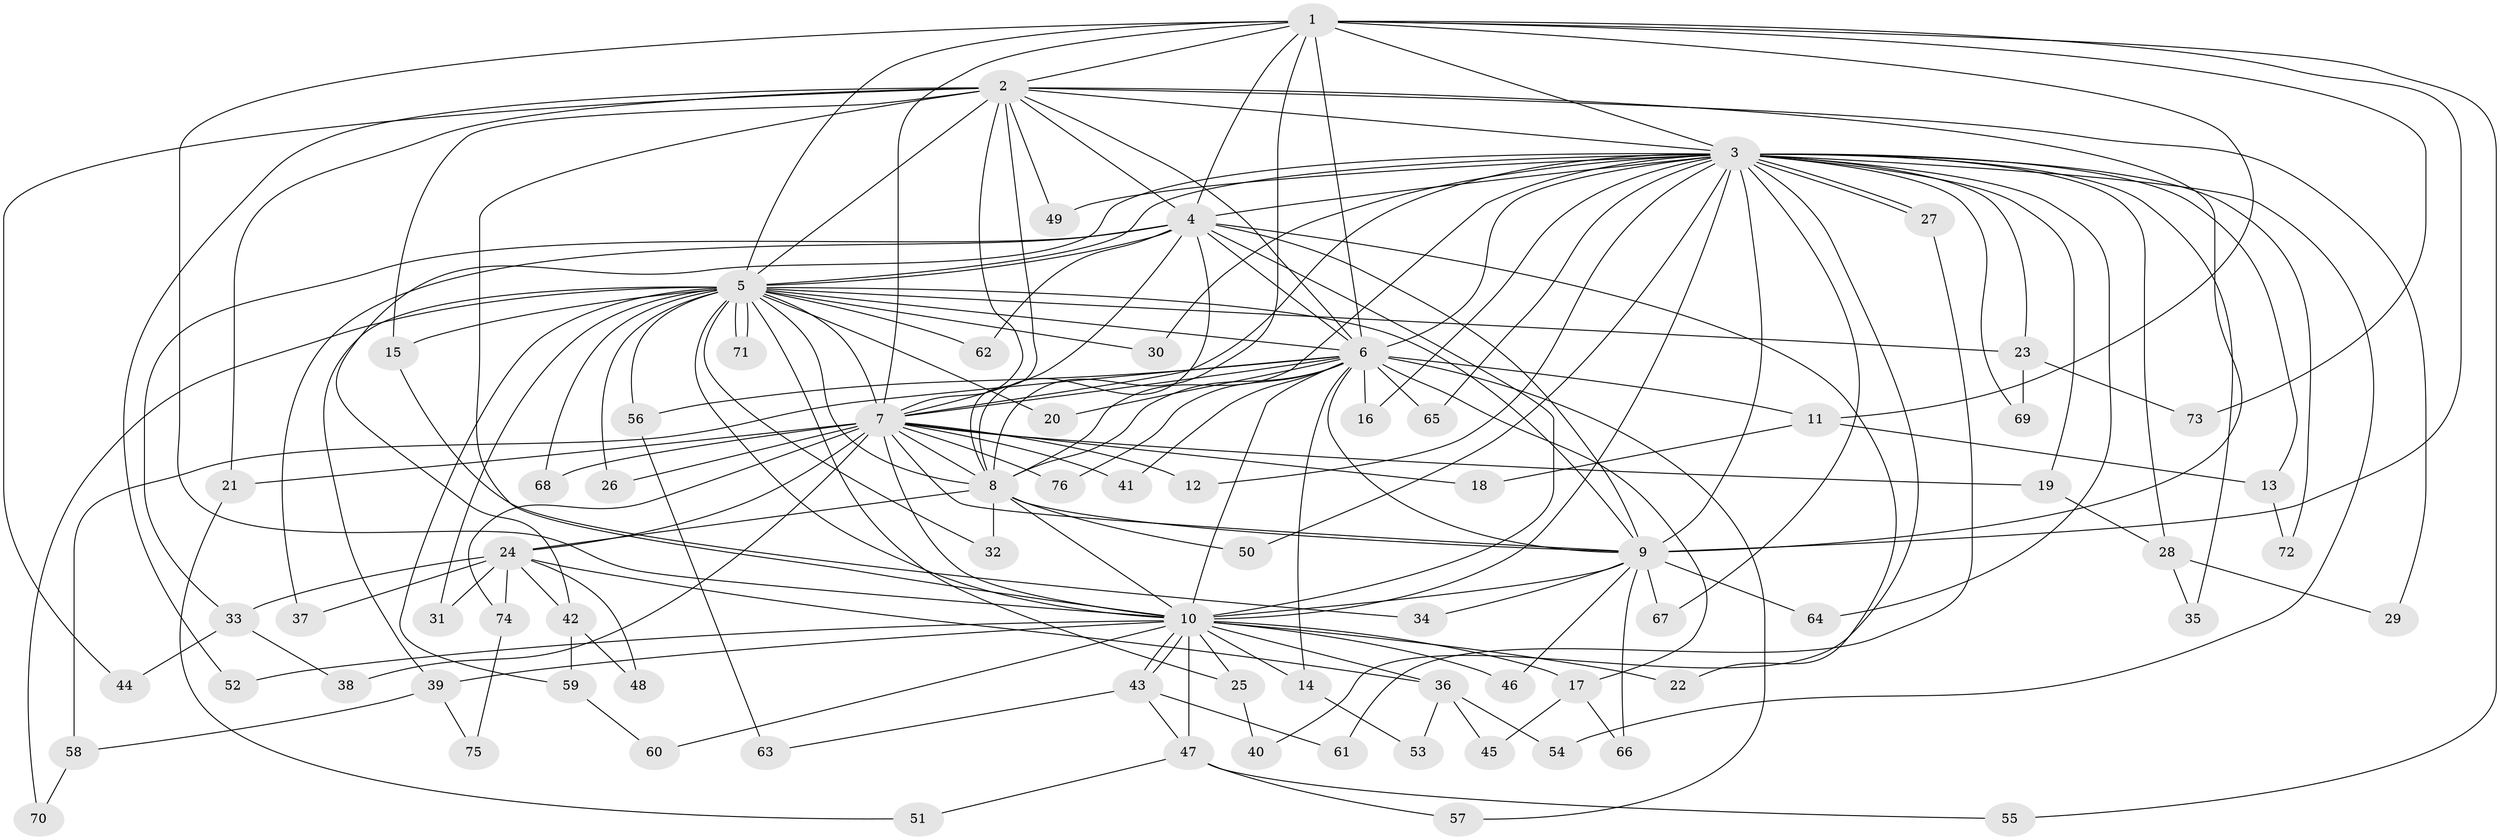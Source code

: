 // coarse degree distribution, {20: 0.03571428571428571, 14: 0.017857142857142856, 25: 0.017857142857142856, 11: 0.017857142857142856, 23: 0.017857142857142856, 17: 0.017857142857142856, 16: 0.017857142857142856, 12: 0.017857142857142856, 5: 0.05357142857142857, 3: 0.125, 2: 0.5714285714285714, 4: 0.08928571428571429}
// Generated by graph-tools (version 1.1) at 2025/23/03/03/25 07:23:42]
// undirected, 76 vertices, 177 edges
graph export_dot {
graph [start="1"]
  node [color=gray90,style=filled];
  1;
  2;
  3;
  4;
  5;
  6;
  7;
  8;
  9;
  10;
  11;
  12;
  13;
  14;
  15;
  16;
  17;
  18;
  19;
  20;
  21;
  22;
  23;
  24;
  25;
  26;
  27;
  28;
  29;
  30;
  31;
  32;
  33;
  34;
  35;
  36;
  37;
  38;
  39;
  40;
  41;
  42;
  43;
  44;
  45;
  46;
  47;
  48;
  49;
  50;
  51;
  52;
  53;
  54;
  55;
  56;
  57;
  58;
  59;
  60;
  61;
  62;
  63;
  64;
  65;
  66;
  67;
  68;
  69;
  70;
  71;
  72;
  73;
  74;
  75;
  76;
  1 -- 2;
  1 -- 3;
  1 -- 4;
  1 -- 5;
  1 -- 6;
  1 -- 7;
  1 -- 8;
  1 -- 9;
  1 -- 10;
  1 -- 11;
  1 -- 55;
  1 -- 73;
  2 -- 3;
  2 -- 4;
  2 -- 5;
  2 -- 6;
  2 -- 7;
  2 -- 8;
  2 -- 9;
  2 -- 10;
  2 -- 15;
  2 -- 21;
  2 -- 29;
  2 -- 44;
  2 -- 49;
  2 -- 52;
  3 -- 4;
  3 -- 5;
  3 -- 6;
  3 -- 7;
  3 -- 8;
  3 -- 9;
  3 -- 10;
  3 -- 12;
  3 -- 13;
  3 -- 16;
  3 -- 19;
  3 -- 23;
  3 -- 27;
  3 -- 27;
  3 -- 28;
  3 -- 30;
  3 -- 35;
  3 -- 40;
  3 -- 42;
  3 -- 49;
  3 -- 50;
  3 -- 54;
  3 -- 64;
  3 -- 65;
  3 -- 67;
  3 -- 69;
  3 -- 72;
  4 -- 5;
  4 -- 6;
  4 -- 7;
  4 -- 8;
  4 -- 9;
  4 -- 10;
  4 -- 22;
  4 -- 33;
  4 -- 37;
  4 -- 62;
  5 -- 6;
  5 -- 7;
  5 -- 8;
  5 -- 9;
  5 -- 10;
  5 -- 15;
  5 -- 20;
  5 -- 23;
  5 -- 25;
  5 -- 26;
  5 -- 30;
  5 -- 31;
  5 -- 32;
  5 -- 39;
  5 -- 56;
  5 -- 59;
  5 -- 62;
  5 -- 68;
  5 -- 70;
  5 -- 71;
  5 -- 71;
  6 -- 7;
  6 -- 8;
  6 -- 9;
  6 -- 10;
  6 -- 11;
  6 -- 14;
  6 -- 16;
  6 -- 17;
  6 -- 20;
  6 -- 41;
  6 -- 56;
  6 -- 57;
  6 -- 58;
  6 -- 65;
  6 -- 76;
  7 -- 8;
  7 -- 9;
  7 -- 10;
  7 -- 12;
  7 -- 18;
  7 -- 19;
  7 -- 21;
  7 -- 24;
  7 -- 26;
  7 -- 38;
  7 -- 41;
  7 -- 68;
  7 -- 74;
  7 -- 76;
  8 -- 9;
  8 -- 10;
  8 -- 24;
  8 -- 32;
  8 -- 50;
  9 -- 10;
  9 -- 34;
  9 -- 46;
  9 -- 64;
  9 -- 66;
  9 -- 67;
  10 -- 14;
  10 -- 17;
  10 -- 22;
  10 -- 25;
  10 -- 36;
  10 -- 39;
  10 -- 43;
  10 -- 43;
  10 -- 46;
  10 -- 47;
  10 -- 52;
  10 -- 60;
  11 -- 13;
  11 -- 18;
  13 -- 72;
  14 -- 53;
  15 -- 34;
  17 -- 45;
  17 -- 66;
  19 -- 28;
  21 -- 51;
  23 -- 69;
  23 -- 73;
  24 -- 31;
  24 -- 33;
  24 -- 36;
  24 -- 37;
  24 -- 42;
  24 -- 48;
  24 -- 74;
  25 -- 40;
  27 -- 61;
  28 -- 29;
  28 -- 35;
  33 -- 38;
  33 -- 44;
  36 -- 45;
  36 -- 53;
  36 -- 54;
  39 -- 58;
  39 -- 75;
  42 -- 48;
  42 -- 59;
  43 -- 47;
  43 -- 61;
  43 -- 63;
  47 -- 51;
  47 -- 55;
  47 -- 57;
  56 -- 63;
  58 -- 70;
  59 -- 60;
  74 -- 75;
}
